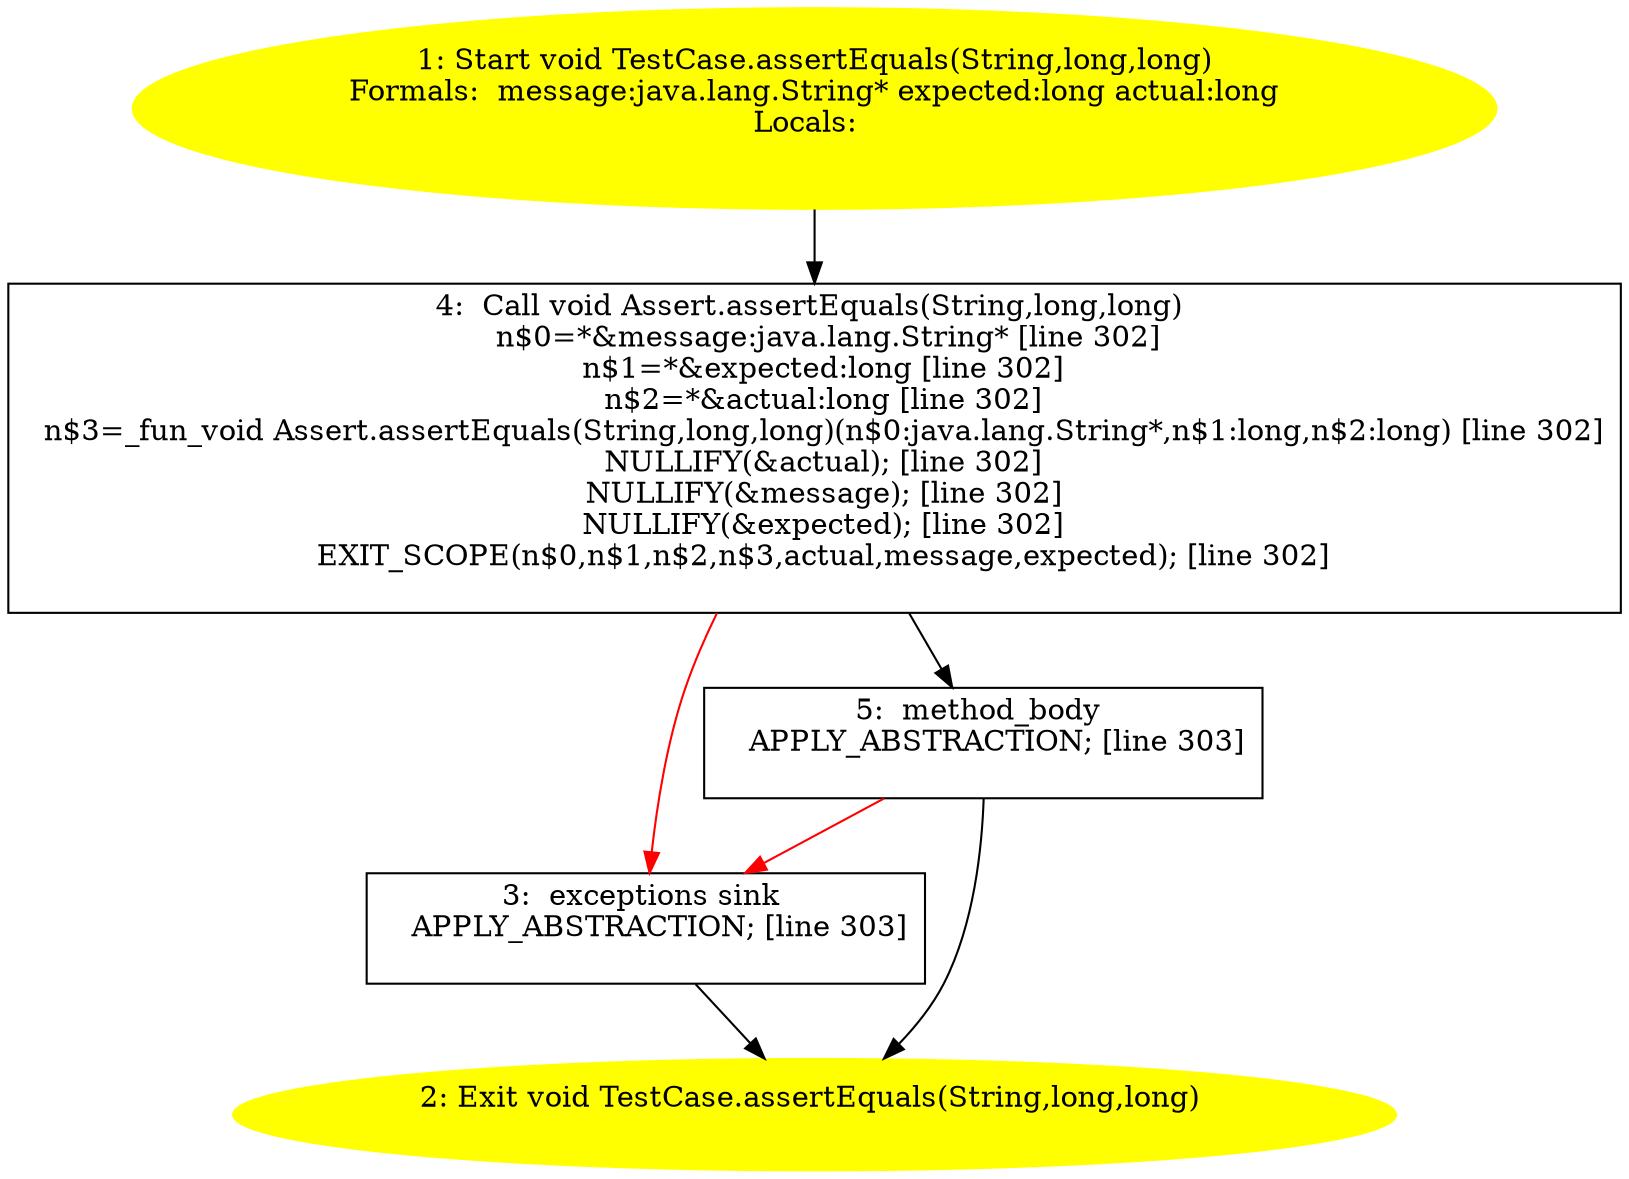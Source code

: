 /* @generated */
digraph cfg {
"junit.framework.TestCase.assertEquals(java.lang.String,long,long):void.96e8c7d372be043021bc7803ad9f4ea4_1" [label="1: Start void TestCase.assertEquals(String,long,long)\nFormals:  message:java.lang.String* expected:long actual:long\nLocals:  \n  " color=yellow style=filled]
	

	 "junit.framework.TestCase.assertEquals(java.lang.String,long,long):void.96e8c7d372be043021bc7803ad9f4ea4_1" -> "junit.framework.TestCase.assertEquals(java.lang.String,long,long):void.96e8c7d372be043021bc7803ad9f4ea4_4" ;
"junit.framework.TestCase.assertEquals(java.lang.String,long,long):void.96e8c7d372be043021bc7803ad9f4ea4_2" [label="2: Exit void TestCase.assertEquals(String,long,long) \n  " color=yellow style=filled]
	

"junit.framework.TestCase.assertEquals(java.lang.String,long,long):void.96e8c7d372be043021bc7803ad9f4ea4_3" [label="3:  exceptions sink \n   APPLY_ABSTRACTION; [line 303]\n " shape="box"]
	

	 "junit.framework.TestCase.assertEquals(java.lang.String,long,long):void.96e8c7d372be043021bc7803ad9f4ea4_3" -> "junit.framework.TestCase.assertEquals(java.lang.String,long,long):void.96e8c7d372be043021bc7803ad9f4ea4_2" ;
"junit.framework.TestCase.assertEquals(java.lang.String,long,long):void.96e8c7d372be043021bc7803ad9f4ea4_4" [label="4:  Call void Assert.assertEquals(String,long,long) \n   n$0=*&message:java.lang.String* [line 302]\n  n$1=*&expected:long [line 302]\n  n$2=*&actual:long [line 302]\n  n$3=_fun_void Assert.assertEquals(String,long,long)(n$0:java.lang.String*,n$1:long,n$2:long) [line 302]\n  NULLIFY(&actual); [line 302]\n  NULLIFY(&message); [line 302]\n  NULLIFY(&expected); [line 302]\n  EXIT_SCOPE(n$0,n$1,n$2,n$3,actual,message,expected); [line 302]\n " shape="box"]
	

	 "junit.framework.TestCase.assertEquals(java.lang.String,long,long):void.96e8c7d372be043021bc7803ad9f4ea4_4" -> "junit.framework.TestCase.assertEquals(java.lang.String,long,long):void.96e8c7d372be043021bc7803ad9f4ea4_5" ;
	 "junit.framework.TestCase.assertEquals(java.lang.String,long,long):void.96e8c7d372be043021bc7803ad9f4ea4_4" -> "junit.framework.TestCase.assertEquals(java.lang.String,long,long):void.96e8c7d372be043021bc7803ad9f4ea4_3" [color="red" ];
"junit.framework.TestCase.assertEquals(java.lang.String,long,long):void.96e8c7d372be043021bc7803ad9f4ea4_5" [label="5:  method_body \n   APPLY_ABSTRACTION; [line 303]\n " shape="box"]
	

	 "junit.framework.TestCase.assertEquals(java.lang.String,long,long):void.96e8c7d372be043021bc7803ad9f4ea4_5" -> "junit.framework.TestCase.assertEquals(java.lang.String,long,long):void.96e8c7d372be043021bc7803ad9f4ea4_2" ;
	 "junit.framework.TestCase.assertEquals(java.lang.String,long,long):void.96e8c7d372be043021bc7803ad9f4ea4_5" -> "junit.framework.TestCase.assertEquals(java.lang.String,long,long):void.96e8c7d372be043021bc7803ad9f4ea4_3" [color="red" ];
}
